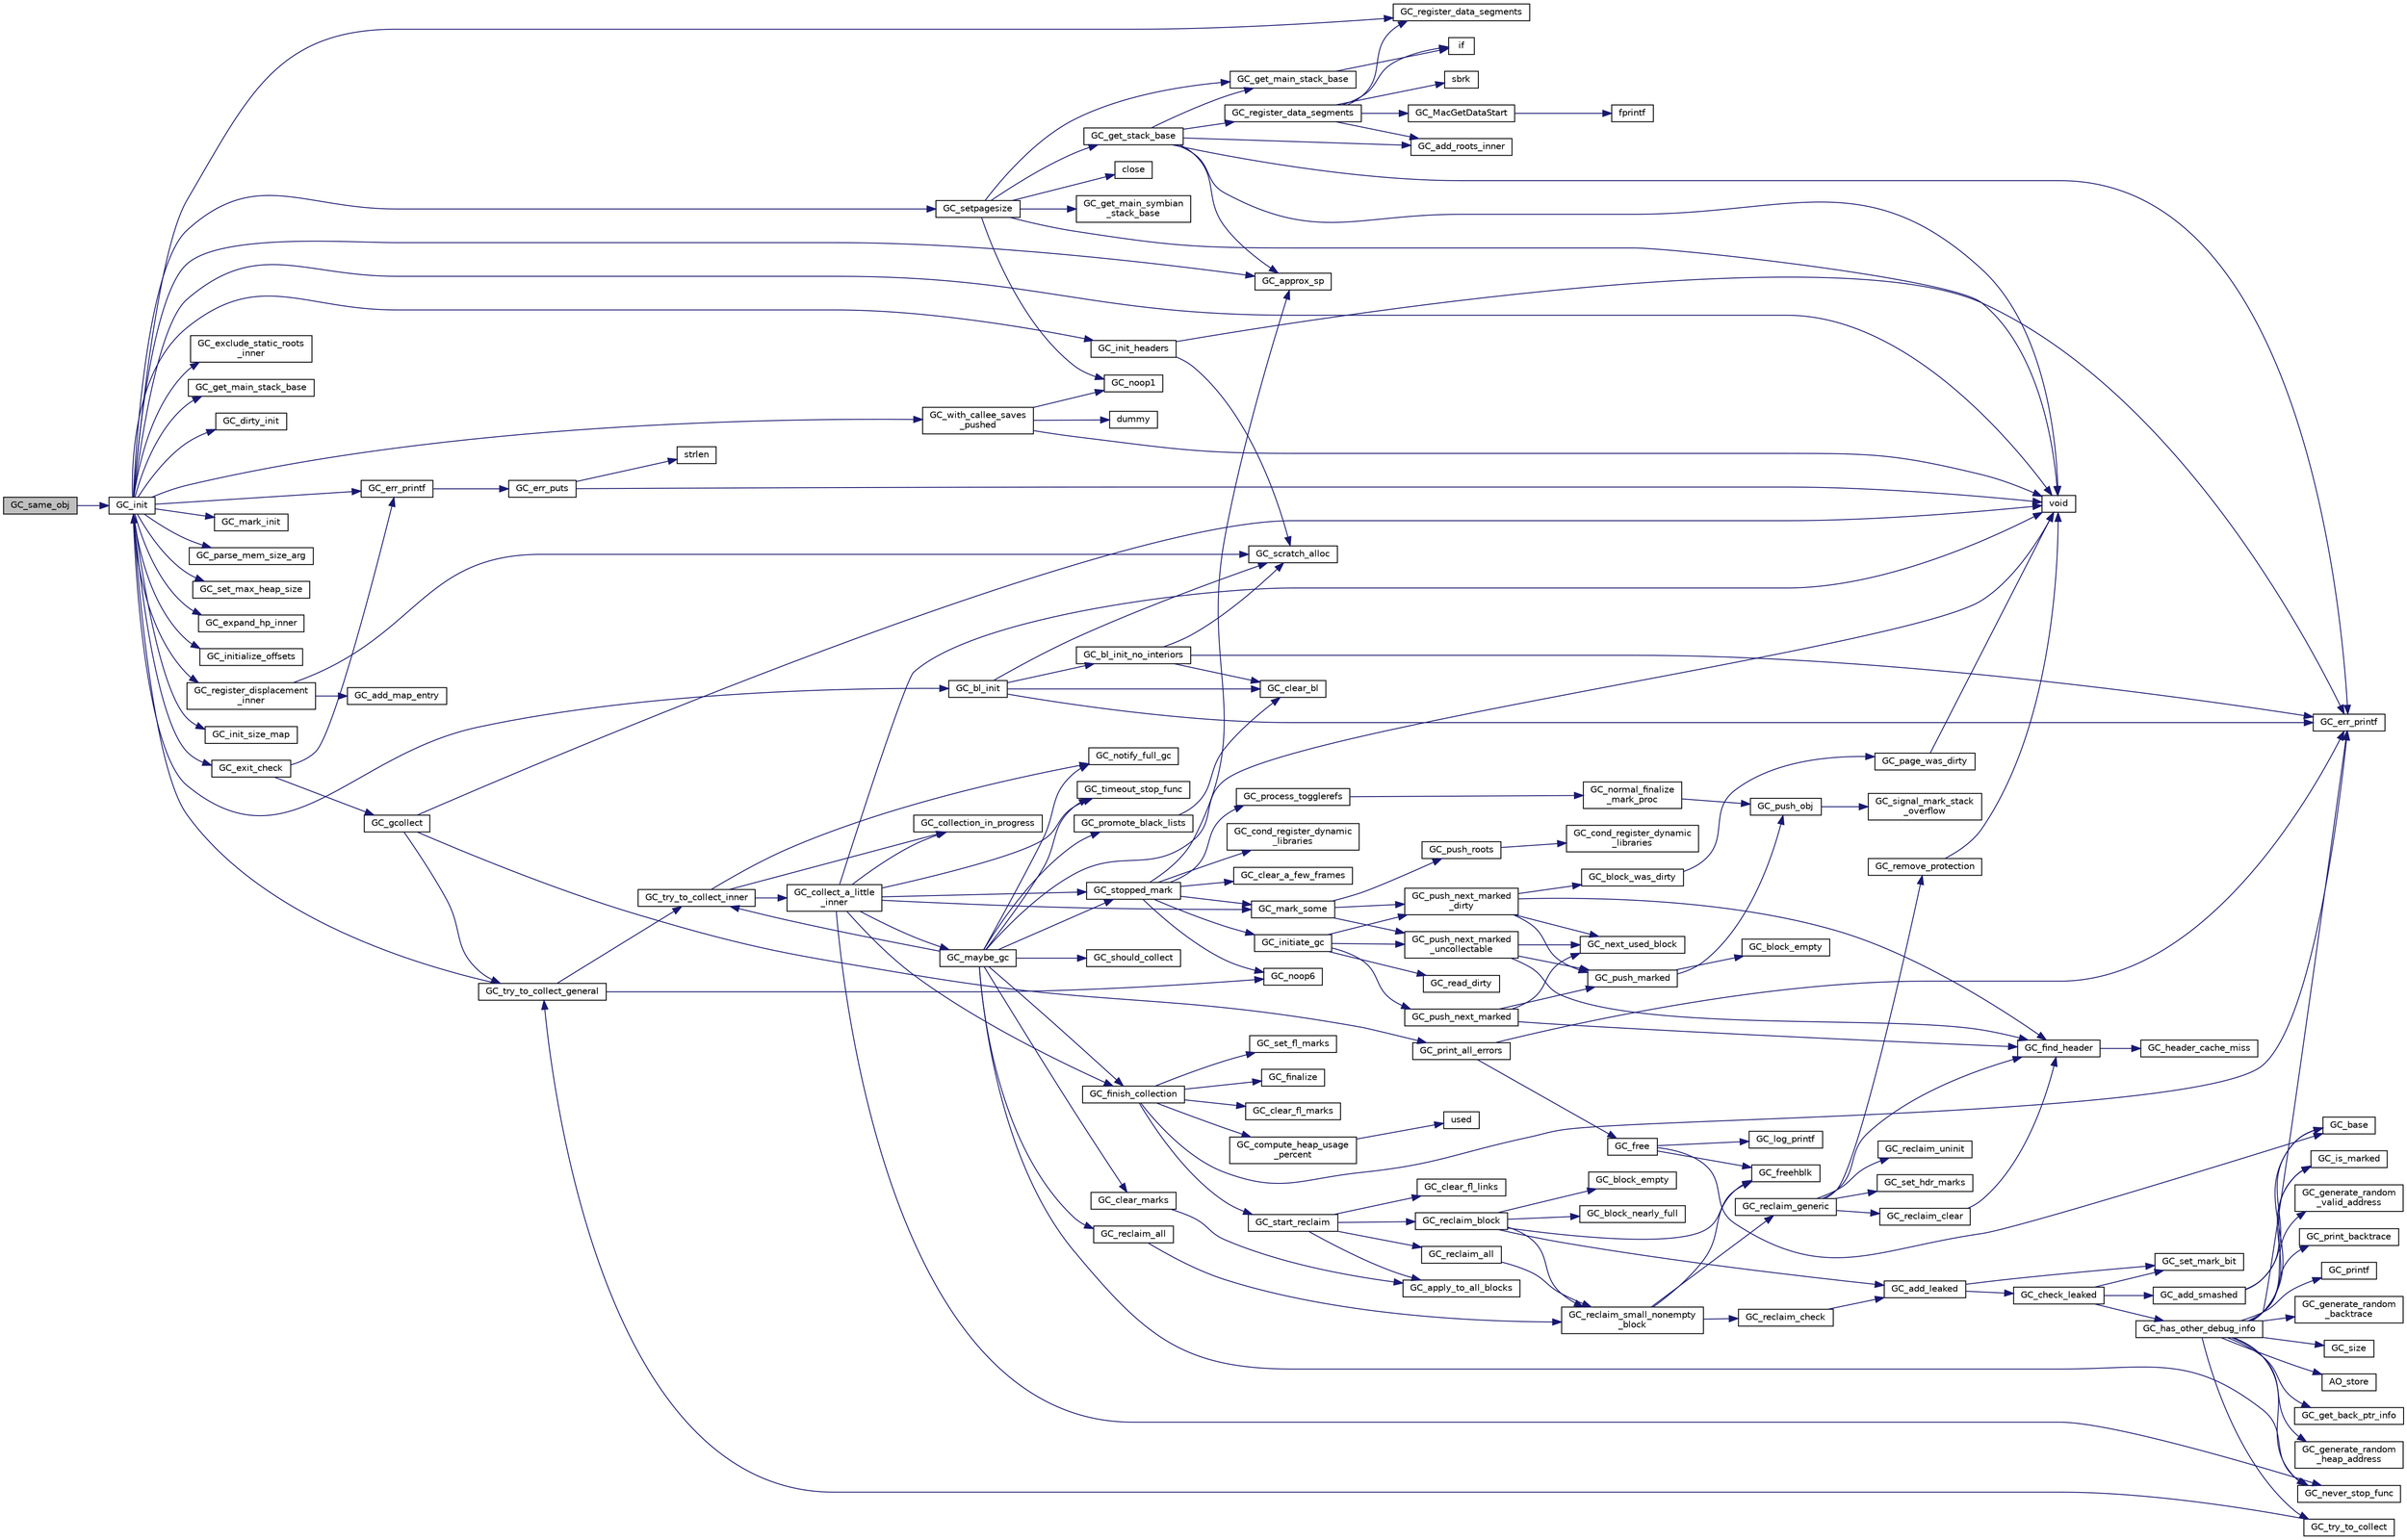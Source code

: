 digraph "GC_same_obj"
{
  edge [fontname="Helvetica",fontsize="10",labelfontname="Helvetica",labelfontsize="10"];
  node [fontname="Helvetica",fontsize="10",shape=record];
  rankdir="LR";
  Node3319 [label="GC_same_obj",height=0.2,width=0.4,color="black", fillcolor="grey75", style="filled", fontcolor="black"];
  Node3319 -> Node3320 [color="midnightblue",fontsize="10",style="solid",fontname="Helvetica"];
  Node3320 [label="GC_init",height=0.2,width=0.4,color="black", fillcolor="white", style="filled",URL="$d0/daa/gc_8h.html#a16a0e282a07c598595436b79e88d6e00"];
  Node3320 -> Node3321 [color="midnightblue",fontsize="10",style="solid",fontname="Helvetica"];
  Node3321 [label="void",height=0.2,width=0.4,color="black", fillcolor="white", style="filled",URL="$d0/daa/gc_8h.html#a7e0f997409f0b1753e44b648fcd6fc39"];
  Node3320 -> Node3322 [color="midnightblue",fontsize="10",style="solid",fontname="Helvetica"];
  Node3322 [label="GC_setpagesize",height=0.2,width=0.4,color="black", fillcolor="white", style="filled",URL="$dd/d79/gc__priv_8h.html#a69f36e8eacdbd088bfd0fe6b8187d13f"];
  Node3322 -> Node3323 [color="midnightblue",fontsize="10",style="solid",fontname="Helvetica"];
  Node3323 [label="GC_get_stack_base",height=0.2,width=0.4,color="black", fillcolor="white", style="filled",URL="$d2/d3c/os__dep_8c.html#a09251998bd28d60637173777b72fec2f"];
  Node3323 -> Node3324 [color="midnightblue",fontsize="10",style="solid",fontname="Helvetica"];
  Node3324 [label="GC_get_main_stack_base",height=0.2,width=0.4,color="black", fillcolor="white", style="filled",URL="$d2/d3c/os__dep_8c.html#af9cca322f452a3242d4ddae4f582ace7"];
  Node3324 -> Node3325 [color="midnightblue",fontsize="10",style="solid",fontname="Helvetica"];
  Node3325 [label="if",height=0.2,width=0.4,color="black", fillcolor="white", style="filled",URL="$dc/ddc/3rd_party_2flex-2_85_835_2parse_8c.html#a5468319b5337c3d6192d299ceb3062fc"];
  Node3323 -> Node3326 [color="midnightblue",fontsize="10",style="solid",fontname="Helvetica"];
  Node3326 [label="GC_approx_sp",height=0.2,width=0.4,color="black", fillcolor="white", style="filled",URL="$dd/d79/gc__priv_8h.html#a63ad3c8487c6bdefff474f15bb986e81"];
  Node3323 -> Node3327 [color="midnightblue",fontsize="10",style="solid",fontname="Helvetica"];
  Node3327 [label="GC_register_data_segments",height=0.2,width=0.4,color="black", fillcolor="white", style="filled",URL="$d2/d3c/os__dep_8c.html#a3d0d3f82fd76148cd7432d53d70b1fc6"];
  Node3327 -> Node3325 [color="midnightblue",fontsize="10",style="solid",fontname="Helvetica"];
  Node3327 -> Node3328 [color="midnightblue",fontsize="10",style="solid",fontname="Helvetica"];
  Node3328 [label="GC_register_data_segments",height=0.2,width=0.4,color="black", fillcolor="white", style="filled",URL="$df/db9/_amiga_o_s_8c.html#a3d0d3f82fd76148cd7432d53d70b1fc6"];
  Node3327 -> Node3329 [color="midnightblue",fontsize="10",style="solid",fontname="Helvetica"];
  Node3329 [label="GC_add_roots_inner",height=0.2,width=0.4,color="black", fillcolor="white", style="filled",URL="$dd/d79/gc__priv_8h.html#a75a78418f0a04f04ffd9edd82461f646"];
  Node3327 -> Node3330 [color="midnightblue",fontsize="10",style="solid",fontname="Helvetica"];
  Node3330 [label="sbrk",height=0.2,width=0.4,color="black", fillcolor="white", style="filled",URL="$d4/d98/g_09_09malloc_8c.html#af449de63ece64281502c546e6c491cc3"];
  Node3327 -> Node3331 [color="midnightblue",fontsize="10",style="solid",fontname="Helvetica"];
  Node3331 [label="GC_MacGetDataStart",height=0.2,width=0.4,color="black", fillcolor="white", style="filled",URL="$de/d92/_mac_o_s_8c.html#af0f592ca26979a59bef5485b6b146f17"];
  Node3331 -> Node3332 [color="midnightblue",fontsize="10",style="solid",fontname="Helvetica"];
  Node3332 [label="fprintf",height=0.2,width=0.4,color="black", fillcolor="white", style="filled",URL="$d2/d8c/examplehs038_8m.html#ae272956ea74f28b2f067d455fead331f"];
  Node3323 -> Node3333 [color="midnightblue",fontsize="10",style="solid",fontname="Helvetica"];
  Node3333 [label="GC_err_printf",height=0.2,width=0.4,color="black", fillcolor="white", style="filled",URL="$dd/d79/gc__priv_8h.html#a515817b1cc28538efe42e953361e6cb1"];
  Node3323 -> Node3329 [color="midnightblue",fontsize="10",style="solid",fontname="Helvetica"];
  Node3323 -> Node3321 [color="midnightblue",fontsize="10",style="solid",fontname="Helvetica"];
  Node3322 -> Node3321 [color="midnightblue",fontsize="10",style="solid",fontname="Helvetica"];
  Node3322 -> Node3334 [color="midnightblue",fontsize="10",style="solid",fontname="Helvetica"];
  Node3334 [label="GC_noop1",height=0.2,width=0.4,color="black", fillcolor="white", style="filled",URL="$d0/daa/gc_8h.html#a233015def2a1752a7feb7c81d34f89e6"];
  Node3322 -> Node3335 [color="midnightblue",fontsize="10",style="solid",fontname="Helvetica"];
  Node3335 [label="close",height=0.2,width=0.4,color="black", fillcolor="white", style="filled",URL="$de/def/kim__info_8m.html#aff74ba1ae73082324b3adcbdd8d78860"];
  Node3322 -> Node3324 [color="midnightblue",fontsize="10",style="solid",fontname="Helvetica"];
  Node3322 -> Node3336 [color="midnightblue",fontsize="10",style="solid",fontname="Helvetica"];
  Node3336 [label="GC_get_main_symbian\l_stack_base",height=0.2,width=0.4,color="black", fillcolor="white", style="filled",URL="$df/dac/symbian_8cpp.html#a4abe4d117f7529e3efefad688145a791"];
  Node3320 -> Node3337 [color="midnightblue",fontsize="10",style="solid",fontname="Helvetica"];
  Node3337 [label="GC_err_printf",height=0.2,width=0.4,color="black", fillcolor="white", style="filled",URL="$de/dd3/gc_2misc_8c.html#a65add866e165472e33077885ab5cb57d"];
  Node3337 -> Node3338 [color="midnightblue",fontsize="10",style="solid",fontname="Helvetica"];
  Node3338 [label="GC_err_puts",height=0.2,width=0.4,color="black", fillcolor="white", style="filled",URL="$de/dd3/gc_2misc_8c.html#ac8e0ae3d9050e13056af620d0395c587"];
  Node3338 -> Node3321 [color="midnightblue",fontsize="10",style="solid",fontname="Helvetica"];
  Node3338 -> Node3339 [color="midnightblue",fontsize="10",style="solid",fontname="Helvetica"];
  Node3339 [label="strlen",height=0.2,width=0.4,color="black", fillcolor="white", style="filled",URL="$d7/d57/iregex_8c.html#a492442620ce65db20fe7297b43cbca65"];
  Node3320 -> Node3340 [color="midnightblue",fontsize="10",style="solid",fontname="Helvetica"];
  Node3340 [label="GC_exclude_static_roots\l_inner",height=0.2,width=0.4,color="black", fillcolor="white", style="filled",URL="$dd/d79/gc__priv_8h.html#a9de5e042f9c16b0710e64611cfa92539"];
  Node3320 -> Node3341 [color="midnightblue",fontsize="10",style="solid",fontname="Helvetica"];
  Node3341 [label="GC_get_main_stack_base",height=0.2,width=0.4,color="black", fillcolor="white", style="filled",URL="$df/db9/_amiga_o_s_8c.html#af9cca322f452a3242d4ddae4f582ace7"];
  Node3320 -> Node3326 [color="midnightblue",fontsize="10",style="solid",fontname="Helvetica"];
  Node3320 -> Node3342 [color="midnightblue",fontsize="10",style="solid",fontname="Helvetica"];
  Node3342 [label="GC_dirty_init",height=0.2,width=0.4,color="black", fillcolor="white", style="filled",URL="$dd/d79/gc__priv_8h.html#a29a51493303bec3663137cb9ca6d2343"];
  Node3320 -> Node3328 [color="midnightblue",fontsize="10",style="solid",fontname="Helvetica"];
  Node3320 -> Node3343 [color="midnightblue",fontsize="10",style="solid",fontname="Helvetica"];
  Node3343 [label="GC_init_headers",height=0.2,width=0.4,color="black", fillcolor="white", style="filled",URL="$d2/d22/headers_8c.html#ab7801e7a7fe68245da22dff8da4dfa63"];
  Node3343 -> Node3344 [color="midnightblue",fontsize="10",style="solid",fontname="Helvetica"];
  Node3344 [label="GC_scratch_alloc",height=0.2,width=0.4,color="black", fillcolor="white", style="filled",URL="$d2/d22/headers_8c.html#ad4012dbe01b6c85c8c21b76e5d42b460"];
  Node3343 -> Node3333 [color="midnightblue",fontsize="10",style="solid",fontname="Helvetica"];
  Node3320 -> Node3345 [color="midnightblue",fontsize="10",style="solid",fontname="Helvetica"];
  Node3345 [label="GC_bl_init",height=0.2,width=0.4,color="black", fillcolor="white", style="filled",URL="$db/d5f/blacklst_8c.html#af4183eead1835a06b5062b1a9980df57"];
  Node3345 -> Node3346 [color="midnightblue",fontsize="10",style="solid",fontname="Helvetica"];
  Node3346 [label="GC_bl_init_no_interiors",height=0.2,width=0.4,color="black", fillcolor="white", style="filled",URL="$db/d5f/blacklst_8c.html#aa959cb7ecd954c5ce71a307a95e917b0"];
  Node3346 -> Node3344 [color="midnightblue",fontsize="10",style="solid",fontname="Helvetica"];
  Node3346 -> Node3333 [color="midnightblue",fontsize="10",style="solid",fontname="Helvetica"];
  Node3346 -> Node3347 [color="midnightblue",fontsize="10",style="solid",fontname="Helvetica"];
  Node3347 [label="GC_clear_bl",height=0.2,width=0.4,color="black", fillcolor="white", style="filled",URL="$db/d5f/blacklst_8c.html#abffd8217465e2a2af662066fae2c46b3"];
  Node3345 -> Node3344 [color="midnightblue",fontsize="10",style="solid",fontname="Helvetica"];
  Node3345 -> Node3333 [color="midnightblue",fontsize="10",style="solid",fontname="Helvetica"];
  Node3345 -> Node3347 [color="midnightblue",fontsize="10",style="solid",fontname="Helvetica"];
  Node3320 -> Node3348 [color="midnightblue",fontsize="10",style="solid",fontname="Helvetica"];
  Node3348 [label="GC_mark_init",height=0.2,width=0.4,color="black", fillcolor="white", style="filled",URL="$dd/d79/gc__priv_8h.html#a64108c12ea06e23af7be1d9c872be526"];
  Node3320 -> Node3349 [color="midnightblue",fontsize="10",style="solid",fontname="Helvetica"];
  Node3349 [label="GC_parse_mem_size_arg",height=0.2,width=0.4,color="black", fillcolor="white", style="filled",URL="$de/dd3/gc_2misc_8c.html#ad6fefa01e4246ef7c4658456d0c8d51c"];
  Node3320 -> Node3350 [color="midnightblue",fontsize="10",style="solid",fontname="Helvetica"];
  Node3350 [label="GC_set_max_heap_size",height=0.2,width=0.4,color="black", fillcolor="white", style="filled",URL="$d9/d39/alloc_8c.html#a19ab7146b88522de1093da71555be260"];
  Node3320 -> Node3351 [color="midnightblue",fontsize="10",style="solid",fontname="Helvetica"];
  Node3351 [label="GC_expand_hp_inner",height=0.2,width=0.4,color="black", fillcolor="white", style="filled",URL="$d9/d39/alloc_8c.html#ac5bcf928b3ddcd0be79f3b8e276ecb5c"];
  Node3320 -> Node3352 [color="midnightblue",fontsize="10",style="solid",fontname="Helvetica"];
  Node3352 [label="GC_initialize_offsets",height=0.2,width=0.4,color="black", fillcolor="white", style="filled",URL="$dd/d79/gc__priv_8h.html#abbd44583f2d985e9a2eb30303beb8f97"];
  Node3320 -> Node3353 [color="midnightblue",fontsize="10",style="solid",fontname="Helvetica"];
  Node3353 [label="GC_register_displacement\l_inner",height=0.2,width=0.4,color="black", fillcolor="white", style="filled",URL="$dd/d79/gc__priv_8h.html#a2a2204a2386781556aa1d3d70eb9bd04"];
  Node3353 -> Node3354 [color="midnightblue",fontsize="10",style="solid",fontname="Helvetica"];
  Node3354 [label="GC_add_map_entry",height=0.2,width=0.4,color="black", fillcolor="white", style="filled",URL="$dd/d79/gc__priv_8h.html#ac2326c77652399203efc82c6b971dc4e"];
  Node3353 -> Node3344 [color="midnightblue",fontsize="10",style="solid",fontname="Helvetica"];
  Node3320 -> Node3355 [color="midnightblue",fontsize="10",style="solid",fontname="Helvetica"];
  Node3355 [label="GC_init_size_map",height=0.2,width=0.4,color="black", fillcolor="white", style="filled",URL="$de/dd3/gc_2misc_8c.html#a8630ca36a509b7a5b0ff5091b59f261a"];
  Node3320 -> Node3356 [color="midnightblue",fontsize="10",style="solid",fontname="Helvetica"];
  Node3356 [label="GC_with_callee_saves\l_pushed",height=0.2,width=0.4,color="black", fillcolor="white", style="filled",URL="$dd/d79/gc__priv_8h.html#a6af56dbaf871f19819e42a5445771613"];
  Node3356 -> Node3357 [color="midnightblue",fontsize="10",style="solid",fontname="Helvetica"];
  Node3357 [label="dummy",height=0.2,width=0.4,color="black", fillcolor="white", style="filled",URL="$d7/d6b/ipoma-dummy_8f.html#a14e68597ab81208552434ccd2a9e8f4f"];
  Node3356 -> Node3334 [color="midnightblue",fontsize="10",style="solid",fontname="Helvetica"];
  Node3356 -> Node3321 [color="midnightblue",fontsize="10",style="solid",fontname="Helvetica"];
  Node3320 -> Node3358 [color="midnightblue",fontsize="10",style="solid",fontname="Helvetica"];
  Node3358 [label="GC_exit_check",height=0.2,width=0.4,color="black", fillcolor="white", style="filled",URL="$de/dd3/gc_2misc_8c.html#aebed0843915f857a3004b0b9fc88846e"];
  Node3358 -> Node3359 [color="midnightblue",fontsize="10",style="solid",fontname="Helvetica"];
  Node3359 [label="GC_gcollect",height=0.2,width=0.4,color="black", fillcolor="white", style="filled",URL="$d9/d39/alloc_8c.html#a726a8653def8e4e16be7e29c7617c7d5"];
  Node3359 -> Node3321 [color="midnightblue",fontsize="10",style="solid",fontname="Helvetica"];
  Node3359 -> Node3360 [color="midnightblue",fontsize="10",style="solid",fontname="Helvetica"];
  Node3360 [label="GC_try_to_collect_general",height=0.2,width=0.4,color="black", fillcolor="white", style="filled",URL="$d9/d39/alloc_8c.html#a70b496ceee236d78b93b578c73695d6a"];
  Node3360 -> Node3320 [color="midnightblue",fontsize="10",style="solid",fontname="Helvetica"];
  Node3360 -> Node3361 [color="midnightblue",fontsize="10",style="solid",fontname="Helvetica"];
  Node3361 [label="GC_noop6",height=0.2,width=0.4,color="black", fillcolor="white", style="filled",URL="$dd/d79/gc__priv_8h.html#acb8ad0deabff4b0f2dd9dda6c7bd7190"];
  Node3360 -> Node3362 [color="midnightblue",fontsize="10",style="solid",fontname="Helvetica"];
  Node3362 [label="GC_try_to_collect_inner",height=0.2,width=0.4,color="black", fillcolor="white", style="filled",URL="$d9/d39/alloc_8c.html#a2add6e03db26dd061369fb1116eae67d"];
  Node3362 -> Node3363 [color="midnightblue",fontsize="10",style="solid",fontname="Helvetica"];
  Node3363 [label="GC_collection_in_progress",height=0.2,width=0.4,color="black", fillcolor="white", style="filled",URL="$dd/d79/gc__priv_8h.html#a0784f4bbd76df30f0d547e848e570d75"];
  Node3362 -> Node3364 [color="midnightblue",fontsize="10",style="solid",fontname="Helvetica"];
  Node3364 [label="GC_collect_a_little\l_inner",height=0.2,width=0.4,color="black", fillcolor="white", style="filled",URL="$d9/d39/alloc_8c.html#aa4521e4ff77319368671db2f7cc56ca4"];
  Node3364 -> Node3363 [color="midnightblue",fontsize="10",style="solid",fontname="Helvetica"];
  Node3364 -> Node3365 [color="midnightblue",fontsize="10",style="solid",fontname="Helvetica"];
  Node3365 [label="GC_mark_some",height=0.2,width=0.4,color="black", fillcolor="white", style="filled",URL="$dd/d79/gc__priv_8h.html#abc58b74d8f082c09663afed967bf7bd1"];
  Node3365 -> Node3366 [color="midnightblue",fontsize="10",style="solid",fontname="Helvetica"];
  Node3366 [label="GC_push_next_marked\l_dirty",height=0.2,width=0.4,color="black", fillcolor="white", style="filled",URL="$d1/db7/mark_8c.html#a2b64914843f3267ea62fb8cf095cb09d"];
  Node3366 -> Node3367 [color="midnightblue",fontsize="10",style="solid",fontname="Helvetica"];
  Node3367 [label="GC_next_used_block",height=0.2,width=0.4,color="black", fillcolor="white", style="filled",URL="$d2/d22/headers_8c.html#a6e4b2c04b60a205269287bedeae8753c"];
  Node3366 -> Node3368 [color="midnightblue",fontsize="10",style="solid",fontname="Helvetica"];
  Node3368 [label="GC_find_header",height=0.2,width=0.4,color="black", fillcolor="white", style="filled",URL="$d2/d22/headers_8c.html#a82a38fd3345ecdd1ab8e84422ed16022"];
  Node3368 -> Node3369 [color="midnightblue",fontsize="10",style="solid",fontname="Helvetica"];
  Node3369 [label="GC_header_cache_miss",height=0.2,width=0.4,color="black", fillcolor="white", style="filled",URL="$d2/d22/headers_8c.html#a6713a42cf8bb9b399bc20947f771b5c7"];
  Node3366 -> Node3370 [color="midnightblue",fontsize="10",style="solid",fontname="Helvetica"];
  Node3370 [label="GC_block_was_dirty",height=0.2,width=0.4,color="black", fillcolor="white", style="filled",URL="$d1/db7/mark_8c.html#ad3dbd3d31eb43d2ad442e22d523fd716"];
  Node3370 -> Node3371 [color="midnightblue",fontsize="10",style="solid",fontname="Helvetica"];
  Node3371 [label="GC_page_was_dirty",height=0.2,width=0.4,color="black", fillcolor="white", style="filled",URL="$dd/d79/gc__priv_8h.html#a6fa44797f4bbb69a231f72a3255960fe"];
  Node3371 -> Node3321 [color="midnightblue",fontsize="10",style="solid",fontname="Helvetica"];
  Node3366 -> Node3372 [color="midnightblue",fontsize="10",style="solid",fontname="Helvetica"];
  Node3372 [label="GC_push_marked",height=0.2,width=0.4,color="black", fillcolor="white", style="filled",URL="$d1/db7/mark_8c.html#a3f6c642633cbcf2c4960bbb02a6b305c"];
  Node3372 -> Node3373 [color="midnightblue",fontsize="10",style="solid",fontname="Helvetica"];
  Node3373 [label="GC_block_empty",height=0.2,width=0.4,color="black", fillcolor="white", style="filled",URL="$dd/d79/gc__priv_8h.html#a492e5047848f1c2ee71297f76085b687"];
  Node3372 -> Node3374 [color="midnightblue",fontsize="10",style="solid",fontname="Helvetica"];
  Node3374 [label="GC_push_obj",height=0.2,width=0.4,color="black", fillcolor="white", style="filled",URL="$d8/d2e/gc__pmark_8h.html#a3bf1b3df20d6725c7b48570dc6334ae9"];
  Node3374 -> Node3375 [color="midnightblue",fontsize="10",style="solid",fontname="Helvetica"];
  Node3375 [label="GC_signal_mark_stack\l_overflow",height=0.2,width=0.4,color="black", fillcolor="white", style="filled",URL="$d8/d2e/gc__pmark_8h.html#ac7235e2e6e7dee5b8d82acb48bbf7c47"];
  Node3365 -> Node3376 [color="midnightblue",fontsize="10",style="solid",fontname="Helvetica"];
  Node3376 [label="GC_push_roots",height=0.2,width=0.4,color="black", fillcolor="white", style="filled",URL="$dd/d79/gc__priv_8h.html#aa286e2246387f4caab7aab61bd61c4f8"];
  Node3376 -> Node3377 [color="midnightblue",fontsize="10",style="solid",fontname="Helvetica"];
  Node3377 [label="GC_cond_register_dynamic\l_libraries",height=0.2,width=0.4,color="black", fillcolor="white", style="filled",URL="$dd/d54/mark__rts_8c.html#a8d8ac1f3d8195087879027a5c35988bb"];
  Node3365 -> Node3378 [color="midnightblue",fontsize="10",style="solid",fontname="Helvetica"];
  Node3378 [label="GC_push_next_marked\l_uncollectable",height=0.2,width=0.4,color="black", fillcolor="white", style="filled",URL="$d1/db7/mark_8c.html#ac45e0725fc752de3102a602c1f0cea01"];
  Node3378 -> Node3367 [color="midnightblue",fontsize="10",style="solid",fontname="Helvetica"];
  Node3378 -> Node3368 [color="midnightblue",fontsize="10",style="solid",fontname="Helvetica"];
  Node3378 -> Node3372 [color="midnightblue",fontsize="10",style="solid",fontname="Helvetica"];
  Node3364 -> Node3379 [color="midnightblue",fontsize="10",style="solid",fontname="Helvetica"];
  Node3379 [label="GC_stopped_mark",height=0.2,width=0.4,color="black", fillcolor="white", style="filled",URL="$d9/d39/alloc_8c.html#a770f751cf8819cb41e0cf38b7a36ef33"];
  Node3379 -> Node3380 [color="midnightblue",fontsize="10",style="solid",fontname="Helvetica"];
  Node3380 [label="GC_cond_register_dynamic\l_libraries",height=0.2,width=0.4,color="black", fillcolor="white", style="filled",URL="$dd/d79/gc__priv_8h.html#a8d8ac1f3d8195087879027a5c35988bb"];
  Node3379 -> Node3381 [color="midnightblue",fontsize="10",style="solid",fontname="Helvetica"];
  Node3381 [label="GC_process_togglerefs",height=0.2,width=0.4,color="black", fillcolor="white", style="filled",URL="$d3/d1e/finalize_8c.html#aa9239d76bc7e48761f3c53969bbc59bf"];
  Node3381 -> Node3382 [color="midnightblue",fontsize="10",style="solid",fontname="Helvetica"];
  Node3382 [label="GC_normal_finalize\l_mark_proc",height=0.2,width=0.4,color="black", fillcolor="white", style="filled",URL="$d3/d1e/finalize_8c.html#ad08f29bfcd6a376a69cedd2f97586baa"];
  Node3382 -> Node3374 [color="midnightblue",fontsize="10",style="solid",fontname="Helvetica"];
  Node3379 -> Node3383 [color="midnightblue",fontsize="10",style="solid",fontname="Helvetica"];
  Node3383 [label="GC_clear_a_few_frames",height=0.2,width=0.4,color="black", fillcolor="white", style="filled",URL="$d9/d39/alloc_8c.html#a4dccf283b324c02707dc118d2c76a82e"];
  Node3379 -> Node3361 [color="midnightblue",fontsize="10",style="solid",fontname="Helvetica"];
  Node3379 -> Node3384 [color="midnightblue",fontsize="10",style="solid",fontname="Helvetica"];
  Node3384 [label="GC_initiate_gc",height=0.2,width=0.4,color="black", fillcolor="white", style="filled",URL="$dd/d79/gc__priv_8h.html#a84c21b48dfdf4029f20f20bcd03fabc5"];
  Node3384 -> Node3385 [color="midnightblue",fontsize="10",style="solid",fontname="Helvetica"];
  Node3385 [label="GC_read_dirty",height=0.2,width=0.4,color="black", fillcolor="white", style="filled",URL="$dd/d79/gc__priv_8h.html#ac54bdf2543cf0a3459be3ee5aac96e18"];
  Node3384 -> Node3366 [color="midnightblue",fontsize="10",style="solid",fontname="Helvetica"];
  Node3384 -> Node3386 [color="midnightblue",fontsize="10",style="solid",fontname="Helvetica"];
  Node3386 [label="GC_push_next_marked",height=0.2,width=0.4,color="black", fillcolor="white", style="filled",URL="$d1/db7/mark_8c.html#a85138116d042be2501da35dac96baa00"];
  Node3386 -> Node3367 [color="midnightblue",fontsize="10",style="solid",fontname="Helvetica"];
  Node3386 -> Node3368 [color="midnightblue",fontsize="10",style="solid",fontname="Helvetica"];
  Node3386 -> Node3372 [color="midnightblue",fontsize="10",style="solid",fontname="Helvetica"];
  Node3384 -> Node3378 [color="midnightblue",fontsize="10",style="solid",fontname="Helvetica"];
  Node3379 -> Node3365 [color="midnightblue",fontsize="10",style="solid",fontname="Helvetica"];
  Node3379 -> Node3326 [color="midnightblue",fontsize="10",style="solid",fontname="Helvetica"];
  Node3364 -> Node3387 [color="midnightblue",fontsize="10",style="solid",fontname="Helvetica"];
  Node3387 [label="GC_timeout_stop_func",height=0.2,width=0.4,color="black", fillcolor="white", style="filled",URL="$d9/d39/alloc_8c.html#a4ff1e49182c4fb83f2e6aa1c7ded2071"];
  Node3364 -> Node3321 [color="midnightblue",fontsize="10",style="solid",fontname="Helvetica"];
  Node3364 -> Node3388 [color="midnightblue",fontsize="10",style="solid",fontname="Helvetica"];
  Node3388 [label="GC_never_stop_func",height=0.2,width=0.4,color="black", fillcolor="white", style="filled",URL="$d9/d39/alloc_8c.html#a198983e95d71e4daf794092f12618009"];
  Node3364 -> Node3389 [color="midnightblue",fontsize="10",style="solid",fontname="Helvetica"];
  Node3389 [label="GC_finish_collection",height=0.2,width=0.4,color="black", fillcolor="white", style="filled",URL="$d9/d39/alloc_8c.html#a3c34c8a98cd8b3be1725944ba54701ad"];
  Node3389 -> Node3390 [color="midnightblue",fontsize="10",style="solid",fontname="Helvetica"];
  Node3390 [label="GC_set_fl_marks",height=0.2,width=0.4,color="black", fillcolor="white", style="filled",URL="$d9/d39/alloc_8c.html#a48dd9a512111c483ccdae63a89a10e59"];
  Node3389 -> Node3391 [color="midnightblue",fontsize="10",style="solid",fontname="Helvetica"];
  Node3391 [label="GC_start_reclaim",height=0.2,width=0.4,color="black", fillcolor="white", style="filled",URL="$dd/d79/gc__priv_8h.html#a3d4aa82f45c24b3b7a8eb3e607582995"];
  Node3391 -> Node3392 [color="midnightblue",fontsize="10",style="solid",fontname="Helvetica"];
  Node3392 [label="GC_clear_fl_links",height=0.2,width=0.4,color="black", fillcolor="white", style="filled",URL="$d7/d0b/reclaim_8c.html#a8dd938713e06c8a0434bb0063e4fe1ff"];
  Node3391 -> Node3393 [color="midnightblue",fontsize="10",style="solid",fontname="Helvetica"];
  Node3393 [label="GC_apply_to_all_blocks",height=0.2,width=0.4,color="black", fillcolor="white", style="filled",URL="$d2/d22/headers_8c.html#a48a8aa76f61165c1116bb7a3a52d9ac5"];
  Node3391 -> Node3394 [color="midnightblue",fontsize="10",style="solid",fontname="Helvetica"];
  Node3394 [label="GC_reclaim_block",height=0.2,width=0.4,color="black", fillcolor="white", style="filled",URL="$d7/d0b/reclaim_8c.html#a7721e31790b860809f5b25aef40ac673"];
  Node3394 -> Node3395 [color="midnightblue",fontsize="10",style="solid",fontname="Helvetica"];
  Node3395 [label="GC_add_leaked",height=0.2,width=0.4,color="black", fillcolor="white", style="filled",URL="$d7/d0b/reclaim_8c.html#afccf6e87c1d8bdbe9ea41221a3dc78ad"];
  Node3395 -> Node3396 [color="midnightblue",fontsize="10",style="solid",fontname="Helvetica"];
  Node3396 [label="GC_check_leaked",height=0.2,width=0.4,color="black", fillcolor="white", style="filled",URL="$d3/d7b/dbg__mlc_8c.html#a4985b7b1cc5846b5fc372ada1a410071"];
  Node3396 -> Node3397 [color="midnightblue",fontsize="10",style="solid",fontname="Helvetica"];
  Node3397 [label="GC_has_other_debug_info",height=0.2,width=0.4,color="black", fillcolor="white", style="filled",URL="$d3/d7b/dbg__mlc_8c.html#a1e8d4ec327bfee97d5936431e51c3ef6"];
  Node3397 -> Node3398 [color="midnightblue",fontsize="10",style="solid",fontname="Helvetica"];
  Node3398 [label="GC_size",height=0.2,width=0.4,color="black", fillcolor="white", style="filled",URL="$d0/daa/gc_8h.html#a8e4b29a6f09c281e53721eba5f206cf8"];
  Node3397 -> Node3399 [color="midnightblue",fontsize="10",style="solid",fontname="Helvetica"];
  Node3399 [label="AO_store",height=0.2,width=0.4,color="black", fillcolor="white", style="filled",URL="$de/da5/generic-small_8h.html#aa31bf334f050b63089046aa522cacdc9"];
  Node3397 -> Node3400 [color="midnightblue",fontsize="10",style="solid",fontname="Helvetica"];
  Node3400 [label="GC_get_back_ptr_info",height=0.2,width=0.4,color="black", fillcolor="white", style="filled",URL="$d1/d12/gc__backptr_8h.html#adf1bbdb7ae913d2c830b03c68a46dbc4"];
  Node3397 -> Node3401 [color="midnightblue",fontsize="10",style="solid",fontname="Helvetica"];
  Node3401 [label="GC_base",height=0.2,width=0.4,color="black", fillcolor="white", style="filled",URL="$d0/daa/gc_8h.html#a8b93cd0c8d9c312bbdf0e679d10b680a"];
  Node3397 -> Node3402 [color="midnightblue",fontsize="10",style="solid",fontname="Helvetica"];
  Node3402 [label="GC_generate_random\l_heap_address",height=0.2,width=0.4,color="black", fillcolor="white", style="filled",URL="$d1/d12/gc__backptr_8h.html#a1d6517e661024a0531a120458a888654"];
  Node3397 -> Node3403 [color="midnightblue",fontsize="10",style="solid",fontname="Helvetica"];
  Node3403 [label="GC_generate_random\l_valid_address",height=0.2,width=0.4,color="black", fillcolor="white", style="filled",URL="$d1/d12/gc__backptr_8h.html#a1a7cecbc608801ff228aa5b9a63203fb"];
  Node3397 -> Node3404 [color="midnightblue",fontsize="10",style="solid",fontname="Helvetica"];
  Node3404 [label="GC_is_marked",height=0.2,width=0.4,color="black", fillcolor="white", style="filled",URL="$d4/d23/gc__mark_8h.html#a268392cfc127d2574a72a58dd517e926"];
  Node3397 -> Node3405 [color="midnightblue",fontsize="10",style="solid",fontname="Helvetica"];
  Node3405 [label="GC_print_backtrace",height=0.2,width=0.4,color="black", fillcolor="white", style="filled",URL="$d1/d12/gc__backptr_8h.html#aae6654dbd1cbf8f9169002044dca341c"];
  Node3397 -> Node3333 [color="midnightblue",fontsize="10",style="solid",fontname="Helvetica"];
  Node3397 -> Node3406 [color="midnightblue",fontsize="10",style="solid",fontname="Helvetica"];
  Node3406 [label="GC_printf",height=0.2,width=0.4,color="black", fillcolor="white", style="filled",URL="$dd/d79/gc__priv_8h.html#af88bfca208f01c5a5b986b6875d279c5"];
  Node3397 -> Node3407 [color="midnightblue",fontsize="10",style="solid",fontname="Helvetica"];
  Node3407 [label="GC_generate_random\l_backtrace",height=0.2,width=0.4,color="black", fillcolor="white", style="filled",URL="$d1/d12/gc__backptr_8h.html#abf6a51b99f26482e856763f27018f009"];
  Node3397 -> Node3408 [color="midnightblue",fontsize="10",style="solid",fontname="Helvetica"];
  Node3408 [label="GC_try_to_collect",height=0.2,width=0.4,color="black", fillcolor="white", style="filled",URL="$d9/d39/alloc_8c.html#ad5a1cc1b1694e4370eef16ec02100a0a"];
  Node3408 -> Node3360 [color="midnightblue",fontsize="10",style="solid",fontname="Helvetica"];
  Node3397 -> Node3388 [color="midnightblue",fontsize="10",style="solid",fontname="Helvetica"];
  Node3396 -> Node3409 [color="midnightblue",fontsize="10",style="solid",fontname="Helvetica"];
  Node3409 [label="GC_set_mark_bit",height=0.2,width=0.4,color="black", fillcolor="white", style="filled",URL="$d4/d23/gc__mark_8h.html#afb10ec125839271f2b9194b33de195d0"];
  Node3396 -> Node3410 [color="midnightblue",fontsize="10",style="solid",fontname="Helvetica"];
  Node3410 [label="GC_add_smashed",height=0.2,width=0.4,color="black", fillcolor="white", style="filled",URL="$d3/d7b/dbg__mlc_8c.html#a25d9083b1d677389672528b7e55c0ce6"];
  Node3410 -> Node3404 [color="midnightblue",fontsize="10",style="solid",fontname="Helvetica"];
  Node3410 -> Node3401 [color="midnightblue",fontsize="10",style="solid",fontname="Helvetica"];
  Node3395 -> Node3409 [color="midnightblue",fontsize="10",style="solid",fontname="Helvetica"];
  Node3394 -> Node3411 [color="midnightblue",fontsize="10",style="solid",fontname="Helvetica"];
  Node3411 [label="GC_freehblk",height=0.2,width=0.4,color="black", fillcolor="white", style="filled",URL="$d8/d86/allchblk_8c.html#a2c41d1fbfff96311052f54041d5c659a"];
  Node3394 -> Node3412 [color="midnightblue",fontsize="10",style="solid",fontname="Helvetica"];
  Node3412 [label="GC_block_empty",height=0.2,width=0.4,color="black", fillcolor="white", style="filled",URL="$d7/d0b/reclaim_8c.html#a492e5047848f1c2ee71297f76085b687"];
  Node3394 -> Node3413 [color="midnightblue",fontsize="10",style="solid",fontname="Helvetica"];
  Node3413 [label="GC_reclaim_small_nonempty\l_block",height=0.2,width=0.4,color="black", fillcolor="white", style="filled",URL="$d7/d0b/reclaim_8c.html#a713b42be146628271b9fceb7e768ded4"];
  Node3413 -> Node3414 [color="midnightblue",fontsize="10",style="solid",fontname="Helvetica"];
  Node3414 [label="GC_reclaim_check",height=0.2,width=0.4,color="black", fillcolor="white", style="filled",URL="$d7/d0b/reclaim_8c.html#a0bf4ca5537f7291287c78c2b67194525"];
  Node3414 -> Node3395 [color="midnightblue",fontsize="10",style="solid",fontname="Helvetica"];
  Node3413 -> Node3415 [color="midnightblue",fontsize="10",style="solid",fontname="Helvetica"];
  Node3415 [label="GC_reclaim_generic",height=0.2,width=0.4,color="black", fillcolor="white", style="filled",URL="$d7/d0b/reclaim_8c.html#a1cd641bd689b35751eeffdf2cab254fa"];
  Node3415 -> Node3368 [color="midnightblue",fontsize="10",style="solid",fontname="Helvetica"];
  Node3415 -> Node3416 [color="midnightblue",fontsize="10",style="solid",fontname="Helvetica"];
  Node3416 [label="GC_remove_protection",height=0.2,width=0.4,color="black", fillcolor="white", style="filled",URL="$dd/d79/gc__priv_8h.html#ac4f8d20ee0d59bc2cab4984343affea6"];
  Node3416 -> Node3321 [color="midnightblue",fontsize="10",style="solid",fontname="Helvetica"];
  Node3415 -> Node3417 [color="midnightblue",fontsize="10",style="solid",fontname="Helvetica"];
  Node3417 [label="GC_reclaim_clear",height=0.2,width=0.4,color="black", fillcolor="white", style="filled",URL="$d7/d0b/reclaim_8c.html#adf998593d510bd7665a5afa02cfeafbb"];
  Node3417 -> Node3368 [color="midnightblue",fontsize="10",style="solid",fontname="Helvetica"];
  Node3415 -> Node3418 [color="midnightblue",fontsize="10",style="solid",fontname="Helvetica"];
  Node3418 [label="GC_reclaim_uninit",height=0.2,width=0.4,color="black", fillcolor="white", style="filled",URL="$d7/d0b/reclaim_8c.html#ad162b1b61ccfb458d43b30023a882204"];
  Node3415 -> Node3419 [color="midnightblue",fontsize="10",style="solid",fontname="Helvetica"];
  Node3419 [label="GC_set_hdr_marks",height=0.2,width=0.4,color="black", fillcolor="white", style="filled",URL="$dd/d79/gc__priv_8h.html#ad83b8023011c333edd39adb21458dbd4"];
  Node3413 -> Node3411 [color="midnightblue",fontsize="10",style="solid",fontname="Helvetica"];
  Node3394 -> Node3420 [color="midnightblue",fontsize="10",style="solid",fontname="Helvetica"];
  Node3420 [label="GC_block_nearly_full",height=0.2,width=0.4,color="black", fillcolor="white", style="filled",URL="$d7/d0b/reclaim_8c.html#af026f6b9910679586f5492b505fbf407"];
  Node3391 -> Node3421 [color="midnightblue",fontsize="10",style="solid",fontname="Helvetica"];
  Node3421 [label="GC_reclaim_all",height=0.2,width=0.4,color="black", fillcolor="white", style="filled",URL="$d7/d0b/reclaim_8c.html#a07f36a322f6a08a42590b6b6933836c1"];
  Node3421 -> Node3413 [color="midnightblue",fontsize="10",style="solid",fontname="Helvetica"];
  Node3389 -> Node3422 [color="midnightblue",fontsize="10",style="solid",fontname="Helvetica"];
  Node3422 [label="GC_finalize",height=0.2,width=0.4,color="black", fillcolor="white", style="filled",URL="$d3/d1e/finalize_8c.html#aff4d08c622dd7510013587fcf7dd5326"];
  Node3389 -> Node3333 [color="midnightblue",fontsize="10",style="solid",fontname="Helvetica"];
  Node3389 -> Node3423 [color="midnightblue",fontsize="10",style="solid",fontname="Helvetica"];
  Node3423 [label="GC_clear_fl_marks",height=0.2,width=0.4,color="black", fillcolor="white", style="filled",URL="$d9/d39/alloc_8c.html#a9d14aaea713b0429ba5af5d7c7f1d4fa"];
  Node3389 -> Node3424 [color="midnightblue",fontsize="10",style="solid",fontname="Helvetica"];
  Node3424 [label="GC_compute_heap_usage\l_percent",height=0.2,width=0.4,color="black", fillcolor="white", style="filled",URL="$d9/d39/alloc_8c.html#ac738a54dc74b82adbc9ae90b5ea945ea"];
  Node3424 -> Node3425 [color="midnightblue",fontsize="10",style="solid",fontname="Helvetica"];
  Node3425 [label="used",height=0.2,width=0.4,color="black", fillcolor="white", style="filled",URL="$da/d25/_c_vode_set_options_8m.html#a11233cb8dd1c3244481b806257aaf22c"];
  Node3364 -> Node3426 [color="midnightblue",fontsize="10",style="solid",fontname="Helvetica"];
  Node3426 [label="GC_maybe_gc",height=0.2,width=0.4,color="black", fillcolor="white", style="filled",URL="$d9/d39/alloc_8c.html#a052bd8f73260d5517da328ec80bf2803"];
  Node3426 -> Node3427 [color="midnightblue",fontsize="10",style="solid",fontname="Helvetica"];
  Node3427 [label="GC_should_collect",height=0.2,width=0.4,color="black", fillcolor="white", style="filled",URL="$d9/d39/alloc_8c.html#acd4e74215cc34d11e02482518139ea4e"];
  Node3426 -> Node3362 [color="midnightblue",fontsize="10",style="solid",fontname="Helvetica"];
  Node3426 -> Node3388 [color="midnightblue",fontsize="10",style="solid",fontname="Helvetica"];
  Node3426 -> Node3428 [color="midnightblue",fontsize="10",style="solid",fontname="Helvetica"];
  Node3428 [label="GC_promote_black_lists",height=0.2,width=0.4,color="black", fillcolor="white", style="filled",URL="$db/d5f/blacklst_8c.html#a73c55ff2c441aea8590938040a7ad7b9"];
  Node3428 -> Node3347 [color="midnightblue",fontsize="10",style="solid",fontname="Helvetica"];
  Node3426 -> Node3321 [color="midnightblue",fontsize="10",style="solid",fontname="Helvetica"];
  Node3426 -> Node3429 [color="midnightblue",fontsize="10",style="solid",fontname="Helvetica"];
  Node3429 [label="GC_reclaim_all",height=0.2,width=0.4,color="black", fillcolor="white", style="filled",URL="$dd/d79/gc__priv_8h.html#a07f36a322f6a08a42590b6b6933836c1"];
  Node3429 -> Node3413 [color="midnightblue",fontsize="10",style="solid",fontname="Helvetica"];
  Node3426 -> Node3430 [color="midnightblue",fontsize="10",style="solid",fontname="Helvetica"];
  Node3430 [label="GC_notify_full_gc",height=0.2,width=0.4,color="black", fillcolor="white", style="filled",URL="$d9/d39/alloc_8c.html#aef07d92d52614ec0fe7f92e0f906e9e4"];
  Node3426 -> Node3431 [color="midnightblue",fontsize="10",style="solid",fontname="Helvetica"];
  Node3431 [label="GC_clear_marks",height=0.2,width=0.4,color="black", fillcolor="white", style="filled",URL="$dd/d79/gc__priv_8h.html#a369b11ea995b5788305a4e0ecb4caed8"];
  Node3431 -> Node3393 [color="midnightblue",fontsize="10",style="solid",fontname="Helvetica"];
  Node3426 -> Node3379 [color="midnightblue",fontsize="10",style="solid",fontname="Helvetica"];
  Node3426 -> Node3387 [color="midnightblue",fontsize="10",style="solid",fontname="Helvetica"];
  Node3426 -> Node3389 [color="midnightblue",fontsize="10",style="solid",fontname="Helvetica"];
  Node3362 -> Node3430 [color="midnightblue",fontsize="10",style="solid",fontname="Helvetica"];
  Node3359 -> Node3432 [color="midnightblue",fontsize="10",style="solid",fontname="Helvetica"];
  Node3432 [label="GC_print_all_errors",height=0.2,width=0.4,color="black", fillcolor="white", style="filled",URL="$dd/d79/gc__priv_8h.html#a9153adf9cf216b060c3ca8e2e69529db"];
  Node3432 -> Node3333 [color="midnightblue",fontsize="10",style="solid",fontname="Helvetica"];
  Node3432 -> Node3433 [color="midnightblue",fontsize="10",style="solid",fontname="Helvetica"];
  Node3433 [label="GC_free",height=0.2,width=0.4,color="black", fillcolor="white", style="filled",URL="$d0/daa/gc_8h.html#aef11fb85e24d9cdb7da9ef9df26d45b3"];
  Node3433 -> Node3434 [color="midnightblue",fontsize="10",style="solid",fontname="Helvetica"];
  Node3434 [label="GC_log_printf",height=0.2,width=0.4,color="black", fillcolor="white", style="filled",URL="$dd/d79/gc__priv_8h.html#ada843fec7ffa10957a47951e0691f73b"];
  Node3433 -> Node3401 [color="midnightblue",fontsize="10",style="solid",fontname="Helvetica"];
  Node3433 -> Node3411 [color="midnightblue",fontsize="10",style="solid",fontname="Helvetica"];
  Node3358 -> Node3337 [color="midnightblue",fontsize="10",style="solid",fontname="Helvetica"];
}
